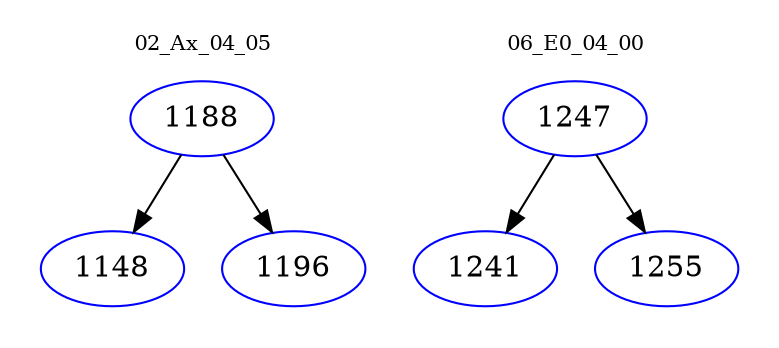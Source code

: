 digraph{
subgraph cluster_0 {
color = white
label = "02_Ax_04_05";
fontsize=10;
T0_1188 [label="1188", color="blue"]
T0_1188 -> T0_1148 [color="black"]
T0_1148 [label="1148", color="blue"]
T0_1188 -> T0_1196 [color="black"]
T0_1196 [label="1196", color="blue"]
}
subgraph cluster_1 {
color = white
label = "06_E0_04_00";
fontsize=10;
T1_1247 [label="1247", color="blue"]
T1_1247 -> T1_1241 [color="black"]
T1_1241 [label="1241", color="blue"]
T1_1247 -> T1_1255 [color="black"]
T1_1255 [label="1255", color="blue"]
}
}
